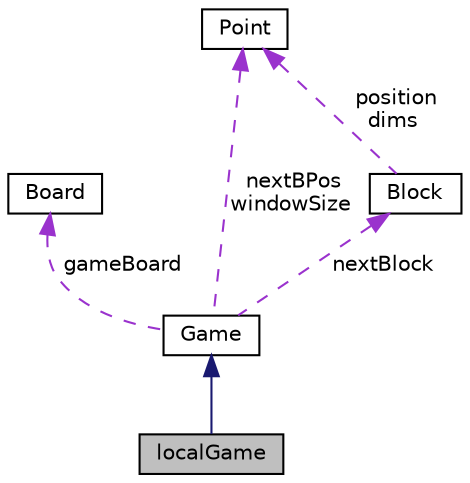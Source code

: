 digraph "localGame"
{
  edge [fontname="Helvetica",fontsize="10",labelfontname="Helvetica",labelfontsize="10"];
  node [fontname="Helvetica",fontsize="10",shape=record];
  Node2 [label="localGame",height=0.2,width=0.4,color="black", fillcolor="grey75", style="filled", fontcolor="black"];
  Node3 -> Node2 [dir="back",color="midnightblue",fontsize="10",style="solid",fontname="Helvetica"];
  Node3 [label="Game",height=0.2,width=0.4,color="black", fillcolor="white", style="filled",URL="$classGame.html"];
  Node4 -> Node3 [dir="back",color="darkorchid3",fontsize="10",style="dashed",label=" gameBoard" ,fontname="Helvetica"];
  Node4 [label="Board",height=0.2,width=0.4,color="black", fillcolor="white", style="filled",URL="$classBoard.html"];
  Node5 -> Node3 [dir="back",color="darkorchid3",fontsize="10",style="dashed",label=" nextBlock" ,fontname="Helvetica"];
  Node5 [label="Block",height=0.2,width=0.4,color="black", fillcolor="white", style="filled",URL="$classBlock.html"];
  Node6 -> Node5 [dir="back",color="darkorchid3",fontsize="10",style="dashed",label=" position\ndims" ,fontname="Helvetica"];
  Node6 [label="Point",height=0.2,width=0.4,color="black", fillcolor="white", style="filled",URL="$classPoint.html"];
  Node6 -> Node3 [dir="back",color="darkorchid3",fontsize="10",style="dashed",label=" nextBPos\nwindowSize" ,fontname="Helvetica"];
}
